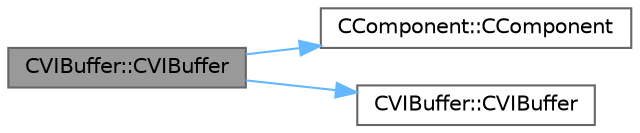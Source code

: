 digraph "CVIBuffer::CVIBuffer"
{
 // LATEX_PDF_SIZE
  bgcolor="transparent";
  edge [fontname=Helvetica,fontsize=10,labelfontname=Helvetica,labelfontsize=10];
  node [fontname=Helvetica,fontsize=10,shape=box,height=0.2,width=0.4];
  rankdir="LR";
  Node1 [id="Node000001",label="CVIBuffer::CVIBuffer",height=0.2,width=0.4,color="gray40", fillcolor="grey60", style="filled", fontcolor="black",tooltip=" "];
  Node1 -> Node2 [id="edge1_Node000001_Node000002",color="steelblue1",style="solid",tooltip=" "];
  Node2 [id="Node000002",label="CComponent::CComponent",height=0.2,width=0.4,color="grey40", fillcolor="white", style="filled",URL="$class_c_component.html#ab87a6940be69962c3f4f5a8552643245",tooltip=" "];
  Node1 -> Node3 [id="edge2_Node000001_Node000003",color="steelblue1",style="solid",tooltip=" "];
  Node3 [id="Node000003",label="CVIBuffer::CVIBuffer",height=0.2,width=0.4,color="grey40", fillcolor="white", style="filled",URL="$class_c_v_i_buffer.html#a4843c93fb33f16a227a743937e06d215",tooltip=" "];
}
